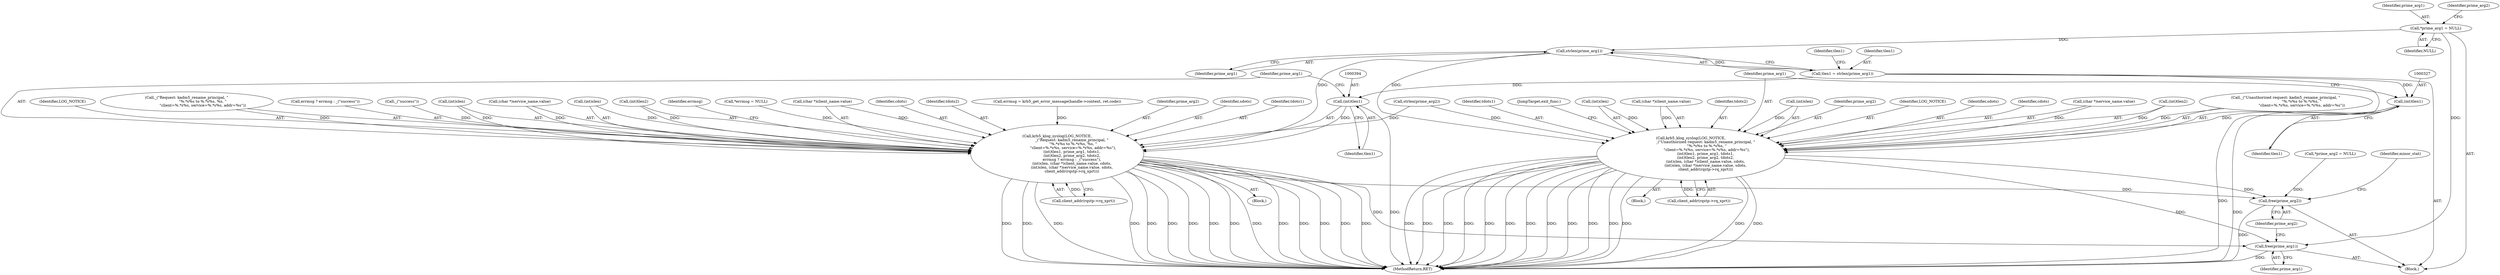 digraph "0_krb5_83ed75feba32e46f736fcce0d96a0445f29b96c2_18@API" {
"1000211" [label="(Call,strlen(prime_arg1))"];
"1000109" [label="(Call,*prime_arg1 = NULL)"];
"1000209" [label="(Call,tlen1 = strlen(prime_arg1))"];
"1000326" [label="(Call,(int)tlen1)"];
"1000322" [label="(Call,krb5_klog_syslog(LOG_NOTICE,\n                         _(\"Unauthorized request: kadm5_rename_principal, \"\n                           \"%.*s%s to %.*s%s, \"\n                           \"client=%.*s%s, service=%.*s%s, addr=%s\"),\n                         (int)tlen1, prime_arg1, tdots1,\n                         (int)tlen2, prime_arg2, tdots2,\n                         (int)clen, (char *)client_name.value, cdots,\n                         (int)slen, (char *)service_name.value, sdots,\n                         client_addr(rqstp->rq_xprt)))"];
"1000440" [label="(Call,free(prime_arg1))"];
"1000442" [label="(Call,free(prime_arg2))"];
"1000393" [label="(Call,(int)tlen1)"];
"1000389" [label="(Call,krb5_klog_syslog(LOG_NOTICE,\n                         _(\"Request: kadm5_rename_principal, \"\n                           \"%.*s%s to %.*s%s, %s, \"\n                           \"client=%.*s%s, service=%.*s%s, addr=%s\"),\n                         (int)tlen1, prime_arg1, tdots1,\n                         (int)tlen2, prime_arg2, tdots2,\n                         errmsg ? errmsg : _(\"success\"),\n                         (int)clen, (char *)client_name.value, cdots,\n                         (int)slen, (char *)service_name.value, sdots,\n                         client_addr(rqstp->rq_xprt)))"];
"1000345" [label="(Call,(int)slen)"];
"1000425" [label="(Identifier,sdots)"];
"1000322" [label="(Call,krb5_klog_syslog(LOG_NOTICE,\n                         _(\"Unauthorized request: kadm5_rename_principal, \"\n                           \"%.*s%s to %.*s%s, \"\n                           \"client=%.*s%s, service=%.*s%s, addr=%s\"),\n                         (int)tlen1, prime_arg1, tdots1,\n                         (int)tlen2, prime_arg2, tdots2,\n                         (int)clen, (char *)client_name.value, cdots,\n                         (int)slen, (char *)service_name.value, sdots,\n                         client_addr(rqstp->rq_xprt)))"];
"1000110" [label="(Identifier,prime_arg1)"];
"1000330" [label="(Identifier,tdots1)"];
"1000354" [label="(Call,client_addr(rqstp->rq_xprt))"];
"1000443" [label="(Identifier,prime_arg2)"];
"1000211" [label="(Call,strlen(prime_arg1))"];
"1000411" [label="(Call,(char *)client_name.value)"];
"1000393" [label="(Call,(int)tlen1)"];
"1000439" [label="(JumpTarget,exit_func:)"];
"1000329" [label="(Identifier,prime_arg1)"];
"1000442" [label="(Call,free(prime_arg2))"];
"1000114" [label="(Identifier,prime_arg2)"];
"1000326" [label="(Call,(int)tlen1)"];
"1000113" [label="(Call,*prime_arg2 = NULL)"];
"1000336" [label="(Call,(int)clen)"];
"1000335" [label="(Identifier,tdots2)"];
"1000106" [label="(Block,)"];
"1000359" [label="(Block,)"];
"1000402" [label="(Identifier,tdots2)"];
"1000459" [label="(MethodReturn,RET)"];
"1000380" [label="(Call,errmsg = krb5_get_error_message(handle->context, ret.code))"];
"1000401" [label="(Identifier,prime_arg2)"];
"1000324" [label="(Call,_(\"Unauthorized request: kadm5_rename_principal, \"\n                           \"%.*s%s to %.*s%s, \"\n                           \"client=%.*s%s, service=%.*s%s, addr=%s\"))"];
"1000334" [label="(Identifier,prime_arg2)"];
"1000215" [label="(Identifier,tlen1)"];
"1000220" [label="(Call,strlen(prime_arg2))"];
"1000395" [label="(Identifier,tlen1)"];
"1000420" [label="(Call,(char *)service_name.value)"];
"1000209" [label="(Call,tlen1 = strlen(prime_arg1))"];
"1000111" [label="(Identifier,NULL)"];
"1000323" [label="(Identifier,LOG_NOTICE)"];
"1000417" [label="(Call,(int)slen)"];
"1000397" [label="(Identifier,tdots1)"];
"1000353" [label="(Identifier,sdots)"];
"1000212" [label="(Identifier,prime_arg1)"];
"1000390" [label="(Identifier,LOG_NOTICE)"];
"1000391" [label="(Call,_(\"Request: kadm5_rename_principal, \"\n                           \"%.*s%s to %.*s%s, %s, \"\n                           \"client=%.*s%s, service=%.*s%s, addr=%s\"))"];
"1000403" [label="(Call,errmsg ? errmsg : _(\"success\"))"];
"1000210" [label="(Identifier,tlen1)"];
"1000321" [label="(Block,)"];
"1000344" [label="(Identifier,cdots)"];
"1000109" [label="(Call,*prime_arg1 = NULL)"];
"1000426" [label="(Call,client_addr(rqstp->rq_xprt))"];
"1000406" [label="(Call,_(\"success\"))"];
"1000408" [label="(Call,(int)clen)"];
"1000441" [label="(Identifier,prime_arg1)"];
"1000398" [label="(Call,(int)tlen2)"];
"1000432" [label="(Identifier,errmsg)"];
"1000348" [label="(Call,(char *)service_name.value)"];
"1000328" [label="(Identifier,tlen1)"];
"1000446" [label="(Identifier,minor_stat)"];
"1000396" [label="(Identifier,prime_arg1)"];
"1000339" [label="(Call,(char *)client_name.value)"];
"1000389" [label="(Call,krb5_klog_syslog(LOG_NOTICE,\n                         _(\"Request: kadm5_rename_principal, \"\n                           \"%.*s%s to %.*s%s, %s, \"\n                           \"client=%.*s%s, service=%.*s%s, addr=%s\"),\n                         (int)tlen1, prime_arg1, tdots1,\n                         (int)tlen2, prime_arg2, tdots2,\n                         errmsg ? errmsg : _(\"success\"),\n                         (int)clen, (char *)client_name.value, cdots,\n                         (int)slen, (char *)service_name.value, sdots,\n                         client_addr(rqstp->rq_xprt)))"];
"1000331" [label="(Call,(int)tlen2)"];
"1000128" [label="(Call,*errmsg = NULL)"];
"1000440" [label="(Call,free(prime_arg1))"];
"1000416" [label="(Identifier,cdots)"];
"1000211" -> "1000209"  [label="AST: "];
"1000211" -> "1000212"  [label="CFG: "];
"1000212" -> "1000211"  [label="AST: "];
"1000209" -> "1000211"  [label="CFG: "];
"1000211" -> "1000209"  [label="DDG: "];
"1000109" -> "1000211"  [label="DDG: "];
"1000211" -> "1000322"  [label="DDG: "];
"1000211" -> "1000389"  [label="DDG: "];
"1000109" -> "1000106"  [label="AST: "];
"1000109" -> "1000111"  [label="CFG: "];
"1000110" -> "1000109"  [label="AST: "];
"1000111" -> "1000109"  [label="AST: "];
"1000114" -> "1000109"  [label="CFG: "];
"1000109" -> "1000440"  [label="DDG: "];
"1000209" -> "1000106"  [label="AST: "];
"1000210" -> "1000209"  [label="AST: "];
"1000215" -> "1000209"  [label="CFG: "];
"1000209" -> "1000459"  [label="DDG: "];
"1000209" -> "1000326"  [label="DDG: "];
"1000209" -> "1000393"  [label="DDG: "];
"1000326" -> "1000322"  [label="AST: "];
"1000326" -> "1000328"  [label="CFG: "];
"1000327" -> "1000326"  [label="AST: "];
"1000328" -> "1000326"  [label="AST: "];
"1000329" -> "1000326"  [label="CFG: "];
"1000326" -> "1000459"  [label="DDG: "];
"1000326" -> "1000322"  [label="DDG: "];
"1000322" -> "1000321"  [label="AST: "];
"1000322" -> "1000354"  [label="CFG: "];
"1000323" -> "1000322"  [label="AST: "];
"1000324" -> "1000322"  [label="AST: "];
"1000329" -> "1000322"  [label="AST: "];
"1000330" -> "1000322"  [label="AST: "];
"1000331" -> "1000322"  [label="AST: "];
"1000334" -> "1000322"  [label="AST: "];
"1000335" -> "1000322"  [label="AST: "];
"1000336" -> "1000322"  [label="AST: "];
"1000339" -> "1000322"  [label="AST: "];
"1000344" -> "1000322"  [label="AST: "];
"1000345" -> "1000322"  [label="AST: "];
"1000348" -> "1000322"  [label="AST: "];
"1000353" -> "1000322"  [label="AST: "];
"1000354" -> "1000322"  [label="AST: "];
"1000439" -> "1000322"  [label="CFG: "];
"1000322" -> "1000459"  [label="DDG: "];
"1000322" -> "1000459"  [label="DDG: "];
"1000322" -> "1000459"  [label="DDG: "];
"1000322" -> "1000459"  [label="DDG: "];
"1000322" -> "1000459"  [label="DDG: "];
"1000322" -> "1000459"  [label="DDG: "];
"1000322" -> "1000459"  [label="DDG: "];
"1000322" -> "1000459"  [label="DDG: "];
"1000322" -> "1000459"  [label="DDG: "];
"1000322" -> "1000459"  [label="DDG: "];
"1000322" -> "1000459"  [label="DDG: "];
"1000322" -> "1000459"  [label="DDG: "];
"1000322" -> "1000459"  [label="DDG: "];
"1000322" -> "1000459"  [label="DDG: "];
"1000324" -> "1000322"  [label="DDG: "];
"1000331" -> "1000322"  [label="DDG: "];
"1000220" -> "1000322"  [label="DDG: "];
"1000336" -> "1000322"  [label="DDG: "];
"1000339" -> "1000322"  [label="DDG: "];
"1000345" -> "1000322"  [label="DDG: "];
"1000348" -> "1000322"  [label="DDG: "];
"1000354" -> "1000322"  [label="DDG: "];
"1000322" -> "1000440"  [label="DDG: "];
"1000322" -> "1000442"  [label="DDG: "];
"1000440" -> "1000106"  [label="AST: "];
"1000440" -> "1000441"  [label="CFG: "];
"1000441" -> "1000440"  [label="AST: "];
"1000443" -> "1000440"  [label="CFG: "];
"1000440" -> "1000459"  [label="DDG: "];
"1000389" -> "1000440"  [label="DDG: "];
"1000442" -> "1000106"  [label="AST: "];
"1000442" -> "1000443"  [label="CFG: "];
"1000443" -> "1000442"  [label="AST: "];
"1000446" -> "1000442"  [label="CFG: "];
"1000442" -> "1000459"  [label="DDG: "];
"1000389" -> "1000442"  [label="DDG: "];
"1000113" -> "1000442"  [label="DDG: "];
"1000393" -> "1000389"  [label="AST: "];
"1000393" -> "1000395"  [label="CFG: "];
"1000394" -> "1000393"  [label="AST: "];
"1000395" -> "1000393"  [label="AST: "];
"1000396" -> "1000393"  [label="CFG: "];
"1000393" -> "1000459"  [label="DDG: "];
"1000393" -> "1000389"  [label="DDG: "];
"1000389" -> "1000359"  [label="AST: "];
"1000389" -> "1000426"  [label="CFG: "];
"1000390" -> "1000389"  [label="AST: "];
"1000391" -> "1000389"  [label="AST: "];
"1000396" -> "1000389"  [label="AST: "];
"1000397" -> "1000389"  [label="AST: "];
"1000398" -> "1000389"  [label="AST: "];
"1000401" -> "1000389"  [label="AST: "];
"1000402" -> "1000389"  [label="AST: "];
"1000403" -> "1000389"  [label="AST: "];
"1000408" -> "1000389"  [label="AST: "];
"1000411" -> "1000389"  [label="AST: "];
"1000416" -> "1000389"  [label="AST: "];
"1000417" -> "1000389"  [label="AST: "];
"1000420" -> "1000389"  [label="AST: "];
"1000425" -> "1000389"  [label="AST: "];
"1000426" -> "1000389"  [label="AST: "];
"1000432" -> "1000389"  [label="CFG: "];
"1000389" -> "1000459"  [label="DDG: "];
"1000389" -> "1000459"  [label="DDG: "];
"1000389" -> "1000459"  [label="DDG: "];
"1000389" -> "1000459"  [label="DDG: "];
"1000389" -> "1000459"  [label="DDG: "];
"1000389" -> "1000459"  [label="DDG: "];
"1000389" -> "1000459"  [label="DDG: "];
"1000389" -> "1000459"  [label="DDG: "];
"1000389" -> "1000459"  [label="DDG: "];
"1000389" -> "1000459"  [label="DDG: "];
"1000389" -> "1000459"  [label="DDG: "];
"1000389" -> "1000459"  [label="DDG: "];
"1000389" -> "1000459"  [label="DDG: "];
"1000389" -> "1000459"  [label="DDG: "];
"1000389" -> "1000459"  [label="DDG: "];
"1000391" -> "1000389"  [label="DDG: "];
"1000398" -> "1000389"  [label="DDG: "];
"1000220" -> "1000389"  [label="DDG: "];
"1000128" -> "1000389"  [label="DDG: "];
"1000380" -> "1000389"  [label="DDG: "];
"1000406" -> "1000389"  [label="DDG: "];
"1000408" -> "1000389"  [label="DDG: "];
"1000411" -> "1000389"  [label="DDG: "];
"1000417" -> "1000389"  [label="DDG: "];
"1000420" -> "1000389"  [label="DDG: "];
"1000426" -> "1000389"  [label="DDG: "];
}
